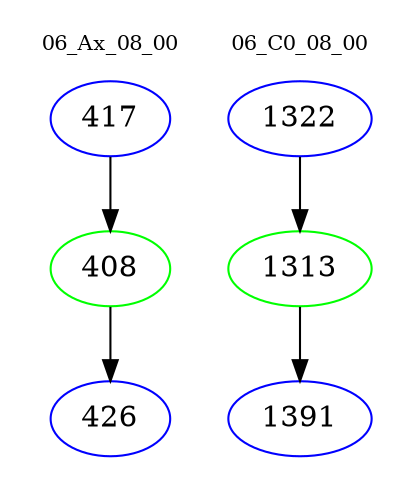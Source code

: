 digraph{
subgraph cluster_0 {
color = white
label = "06_Ax_08_00";
fontsize=10;
T0_417 [label="417", color="blue"]
T0_417 -> T0_408 [color="black"]
T0_408 [label="408", color="green"]
T0_408 -> T0_426 [color="black"]
T0_426 [label="426", color="blue"]
}
subgraph cluster_1 {
color = white
label = "06_C0_08_00";
fontsize=10;
T1_1322 [label="1322", color="blue"]
T1_1322 -> T1_1313 [color="black"]
T1_1313 [label="1313", color="green"]
T1_1313 -> T1_1391 [color="black"]
T1_1391 [label="1391", color="blue"]
}
}
